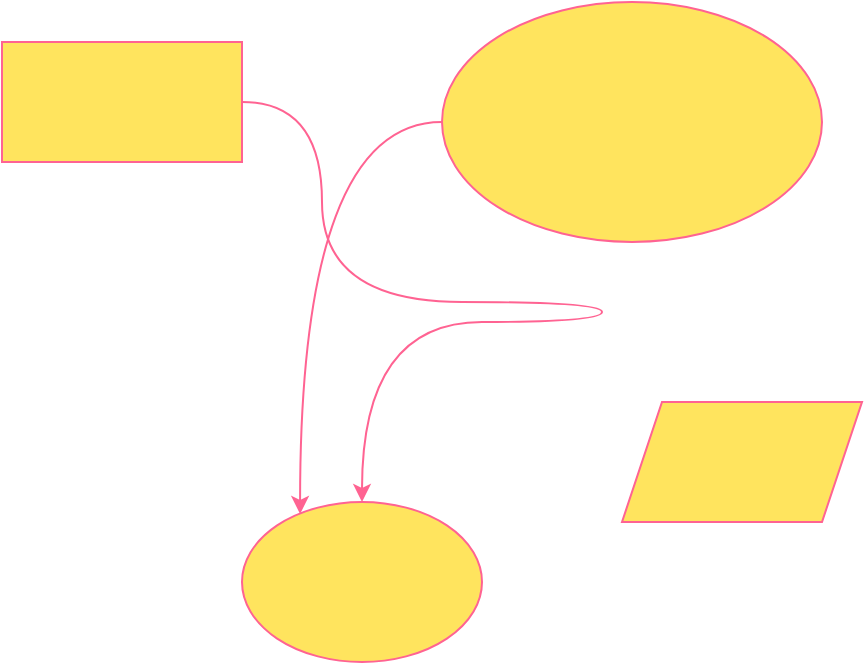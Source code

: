 <mxfile version="14.9.0" type="github">
  <diagram id="JT82-aDKg2pI1SJPIhnY" name="Page-1">
    <mxGraphModel dx="842" dy="762" grid="1" gridSize="10" guides="1" tooltips="1" connect="1" arrows="1" fold="1" page="1" pageScale="1" pageWidth="827" pageHeight="1169" math="0" shadow="0">
      <root>
        <mxCell id="0" />
        <mxCell id="1" parent="0" />
        <mxCell id="ADC6r7fg-C3wDiLe_lbF-5" style="edgeStyle=orthogonalEdgeStyle;rounded=0;orthogonalLoop=1;jettySize=auto;html=1;exitX=1;exitY=0.5;exitDx=0;exitDy=0;curved=1;strokeColor=#FF6392;fontColor=#5AA9E6;" edge="1" parent="1" source="ADC6r7fg-C3wDiLe_lbF-1" target="ADC6r7fg-C3wDiLe_lbF-2">
          <mxGeometry relative="1" as="geometry">
            <Array as="points">
              <mxPoint x="220" y="180" />
              <mxPoint x="360" y="180" />
              <mxPoint x="360" y="190" />
              <mxPoint x="240" y="190" />
            </Array>
          </mxGeometry>
        </mxCell>
        <mxCell id="ADC6r7fg-C3wDiLe_lbF-1" value="" style="rounded=0;whiteSpace=wrap;html=1;fillColor=#FFE45E;strokeColor=#FF6392;fontColor=#5AA9E6;" vertex="1" parent="1">
          <mxGeometry x="60" y="50" width="120" height="60" as="geometry" />
        </mxCell>
        <mxCell id="ADC6r7fg-C3wDiLe_lbF-2" value="" style="ellipse;whiteSpace=wrap;html=1;fillColor=#FFE45E;strokeColor=#FF6392;fontColor=#5AA9E6;" vertex="1" parent="1">
          <mxGeometry x="180" y="280" width="120" height="80" as="geometry" />
        </mxCell>
        <mxCell id="ADC6r7fg-C3wDiLe_lbF-3" value="" style="shape=parallelogram;perimeter=parallelogramPerimeter;whiteSpace=wrap;html=1;fixedSize=1;fillColor=#FFE45E;strokeColor=#FF6392;fontColor=#5AA9E6;" vertex="1" parent="1">
          <mxGeometry x="370" y="230" width="120" height="60" as="geometry" />
        </mxCell>
        <mxCell id="ADC6r7fg-C3wDiLe_lbF-6" style="edgeStyle=orthogonalEdgeStyle;curved=1;rounded=0;orthogonalLoop=1;jettySize=auto;html=1;exitX=1;exitY=0.5;exitDx=0;exitDy=0;entryX=0.242;entryY=0.075;entryDx=0;entryDy=0;entryPerimeter=0;strokeColor=#FF6392;fontColor=#5AA9E6;" edge="1" parent="1" source="ADC6r7fg-C3wDiLe_lbF-4" target="ADC6r7fg-C3wDiLe_lbF-2">
          <mxGeometry relative="1" as="geometry" />
        </mxCell>
        <mxCell id="ADC6r7fg-C3wDiLe_lbF-4" value="" style="ellipse;whiteSpace=wrap;html=1;direction=west;fillColor=#FFE45E;strokeColor=#FF6392;fontColor=#5AA9E6;" vertex="1" parent="1">
          <mxGeometry x="280" y="30" width="190" height="120" as="geometry" />
        </mxCell>
      </root>
    </mxGraphModel>
  </diagram>
</mxfile>
